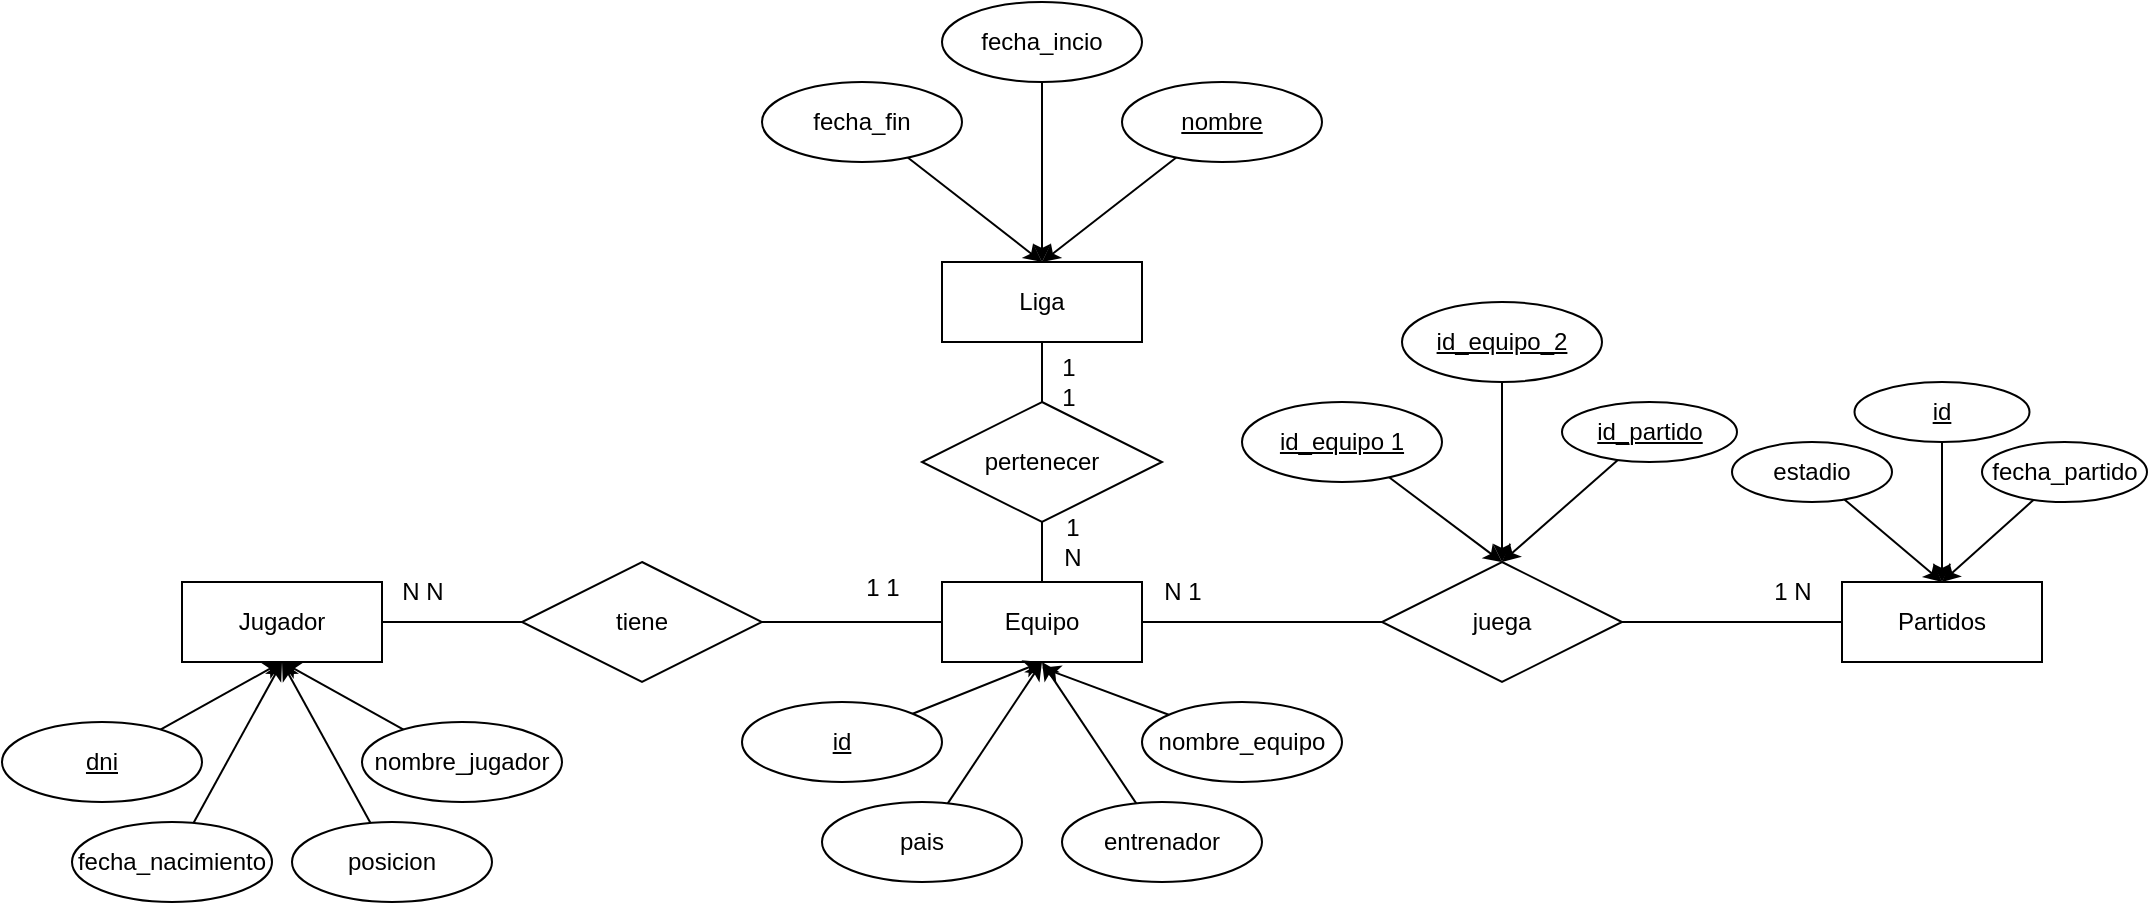 <mxfile version="22.0.6" type="github">
  <diagram id="R2lEEEUBdFMjLlhIrx00" name="Page-1">
    <mxGraphModel dx="4435" dy="1890" grid="1" gridSize="10" guides="1" tooltips="1" connect="1" arrows="1" fold="1" page="1" pageScale="1" pageWidth="850" pageHeight="1100" math="0" shadow="0" extFonts="Permanent Marker^https://fonts.googleapis.com/css?family=Permanent+Marker">
      <root>
        <mxCell id="0" />
        <mxCell id="1" parent="0" />
        <mxCell id="Ct2ePcS37wQ0Kw3iwUdi-1" value="Liga" style="whiteSpace=wrap;html=1;align=center;" vertex="1" parent="1">
          <mxGeometry x="-100" y="360" width="100" height="40" as="geometry" />
        </mxCell>
        <mxCell id="Ct2ePcS37wQ0Kw3iwUdi-2" style="rounded=0;orthogonalLoop=1;jettySize=auto;html=1;entryX=0.5;entryY=0;entryDx=0;entryDy=0;" edge="1" parent="1" source="Ct2ePcS37wQ0Kw3iwUdi-3" target="Ct2ePcS37wQ0Kw3iwUdi-1">
          <mxGeometry relative="1" as="geometry" />
        </mxCell>
        <mxCell id="Ct2ePcS37wQ0Kw3iwUdi-3" value="nombre" style="ellipse;whiteSpace=wrap;html=1;align=center;fontStyle=4" vertex="1" parent="1">
          <mxGeometry x="-10" y="270" width="100" height="40" as="geometry" />
        </mxCell>
        <mxCell id="Ct2ePcS37wQ0Kw3iwUdi-4" style="edgeStyle=orthogonalEdgeStyle;rounded=0;orthogonalLoop=1;jettySize=auto;html=1;entryX=0.5;entryY=0;entryDx=0;entryDy=0;" edge="1" parent="1" source="Ct2ePcS37wQ0Kw3iwUdi-5" target="Ct2ePcS37wQ0Kw3iwUdi-1">
          <mxGeometry relative="1" as="geometry" />
        </mxCell>
        <mxCell id="Ct2ePcS37wQ0Kw3iwUdi-5" value="fecha_incio" style="ellipse;whiteSpace=wrap;html=1;align=center;" vertex="1" parent="1">
          <mxGeometry x="-100" y="230" width="100" height="40" as="geometry" />
        </mxCell>
        <mxCell id="Ct2ePcS37wQ0Kw3iwUdi-6" style="rounded=0;orthogonalLoop=1;jettySize=auto;html=1;entryX=0.5;entryY=0;entryDx=0;entryDy=0;" edge="1" parent="1" source="Ct2ePcS37wQ0Kw3iwUdi-7" target="Ct2ePcS37wQ0Kw3iwUdi-1">
          <mxGeometry relative="1" as="geometry" />
        </mxCell>
        <mxCell id="Ct2ePcS37wQ0Kw3iwUdi-7" value="fecha_fin" style="ellipse;whiteSpace=wrap;html=1;align=center;" vertex="1" parent="1">
          <mxGeometry x="-190" y="270" width="100" height="40" as="geometry" />
        </mxCell>
        <mxCell id="Ct2ePcS37wQ0Kw3iwUdi-9" value="Equipo" style="whiteSpace=wrap;html=1;align=center;" vertex="1" parent="1">
          <mxGeometry x="-100" y="520" width="100" height="40" as="geometry" />
        </mxCell>
        <mxCell id="Ct2ePcS37wQ0Kw3iwUdi-10" style="rounded=0;orthogonalLoop=1;jettySize=auto;html=1;entryX=0.5;entryY=1;entryDx=0;entryDy=0;" edge="1" parent="1" source="Ct2ePcS37wQ0Kw3iwUdi-11" target="Ct2ePcS37wQ0Kw3iwUdi-9">
          <mxGeometry relative="1" as="geometry" />
        </mxCell>
        <mxCell id="Ct2ePcS37wQ0Kw3iwUdi-11" value="id" style="ellipse;whiteSpace=wrap;html=1;align=center;fontStyle=4" vertex="1" parent="1">
          <mxGeometry x="-200" y="580" width="100" height="40" as="geometry" />
        </mxCell>
        <mxCell id="Ct2ePcS37wQ0Kw3iwUdi-12" value="nombre_equipo" style="ellipse;whiteSpace=wrap;html=1;align=center;" vertex="1" parent="1">
          <mxGeometry y="580" width="100" height="40" as="geometry" />
        </mxCell>
        <mxCell id="Ct2ePcS37wQ0Kw3iwUdi-13" style="rounded=0;orthogonalLoop=1;jettySize=auto;html=1;entryX=0.5;entryY=1;entryDx=0;entryDy=0;" edge="1" parent="1" source="Ct2ePcS37wQ0Kw3iwUdi-14" target="Ct2ePcS37wQ0Kw3iwUdi-9">
          <mxGeometry relative="1" as="geometry" />
        </mxCell>
        <mxCell id="Ct2ePcS37wQ0Kw3iwUdi-14" value="pais" style="ellipse;whiteSpace=wrap;html=1;align=center;" vertex="1" parent="1">
          <mxGeometry x="-160" y="630" width="100" height="40" as="geometry" />
        </mxCell>
        <mxCell id="Ct2ePcS37wQ0Kw3iwUdi-15" style="rounded=0;orthogonalLoop=1;jettySize=auto;html=1;entryX=0.5;entryY=1;entryDx=0;entryDy=0;" edge="1" parent="1" source="Ct2ePcS37wQ0Kw3iwUdi-16" target="Ct2ePcS37wQ0Kw3iwUdi-9">
          <mxGeometry relative="1" as="geometry" />
        </mxCell>
        <mxCell id="Ct2ePcS37wQ0Kw3iwUdi-16" value="entrenador" style="ellipse;whiteSpace=wrap;html=1;align=center;" vertex="1" parent="1">
          <mxGeometry x="-40" y="630" width="100" height="40" as="geometry" />
        </mxCell>
        <mxCell id="Ct2ePcS37wQ0Kw3iwUdi-18" style="rounded=0;orthogonalLoop=1;jettySize=auto;html=1;entryX=0.501;entryY=1.071;entryDx=0;entryDy=0;entryPerimeter=0;" edge="1" parent="1" source="Ct2ePcS37wQ0Kw3iwUdi-12" target="Ct2ePcS37wQ0Kw3iwUdi-9">
          <mxGeometry relative="1" as="geometry" />
        </mxCell>
        <mxCell id="Ct2ePcS37wQ0Kw3iwUdi-19" value="Partidos" style="whiteSpace=wrap;html=1;align=center;" vertex="1" parent="1">
          <mxGeometry x="350" y="520" width="100" height="40" as="geometry" />
        </mxCell>
        <mxCell id="Ct2ePcS37wQ0Kw3iwUdi-20" style="rounded=0;orthogonalLoop=1;jettySize=auto;html=1;entryX=0.5;entryY=0;entryDx=0;entryDy=0;" edge="1" parent="1" source="Ct2ePcS37wQ0Kw3iwUdi-21" target="Ct2ePcS37wQ0Kw3iwUdi-19">
          <mxGeometry relative="1" as="geometry" />
        </mxCell>
        <mxCell id="Ct2ePcS37wQ0Kw3iwUdi-21" value="id" style="ellipse;whiteSpace=wrap;html=1;align=center;fontStyle=4" vertex="1" parent="1">
          <mxGeometry x="356.25" y="420" width="87.5" height="30" as="geometry" />
        </mxCell>
        <mxCell id="Ct2ePcS37wQ0Kw3iwUdi-22" value="fecha_partido" style="ellipse;whiteSpace=wrap;html=1;align=center;" vertex="1" parent="1">
          <mxGeometry x="420" y="450" width="82.5" height="30" as="geometry" />
        </mxCell>
        <mxCell id="Ct2ePcS37wQ0Kw3iwUdi-23" style="rounded=0;orthogonalLoop=1;jettySize=auto;html=1;entryX=0.5;entryY=0;entryDx=0;entryDy=0;" edge="1" parent="1" source="Ct2ePcS37wQ0Kw3iwUdi-24" target="Ct2ePcS37wQ0Kw3iwUdi-19">
          <mxGeometry relative="1" as="geometry" />
        </mxCell>
        <mxCell id="Ct2ePcS37wQ0Kw3iwUdi-24" value="estadio" style="ellipse;whiteSpace=wrap;html=1;align=center;" vertex="1" parent="1">
          <mxGeometry x="295" y="450" width="80" height="30" as="geometry" />
        </mxCell>
        <mxCell id="Ct2ePcS37wQ0Kw3iwUdi-37" style="edgeStyle=orthogonalEdgeStyle;rounded=0;orthogonalLoop=1;jettySize=auto;html=1;entryX=1;entryY=0.5;entryDx=0;entryDy=0;endArrow=none;endFill=0;" edge="1" parent="1" source="Ct2ePcS37wQ0Kw3iwUdi-30" target="Ct2ePcS37wQ0Kw3iwUdi-9">
          <mxGeometry relative="1" as="geometry" />
        </mxCell>
        <mxCell id="Ct2ePcS37wQ0Kw3iwUdi-38" style="edgeStyle=orthogonalEdgeStyle;rounded=0;orthogonalLoop=1;jettySize=auto;html=1;entryX=0;entryY=0.5;entryDx=0;entryDy=0;endArrow=none;endFill=0;" edge="1" parent="1" source="Ct2ePcS37wQ0Kw3iwUdi-30" target="Ct2ePcS37wQ0Kw3iwUdi-19">
          <mxGeometry relative="1" as="geometry" />
        </mxCell>
        <mxCell id="Ct2ePcS37wQ0Kw3iwUdi-30" value="juega" style="shape=rhombus;perimeter=rhombusPerimeter;whiteSpace=wrap;html=1;align=center;" vertex="1" parent="1">
          <mxGeometry x="120" y="510" width="120" height="60" as="geometry" />
        </mxCell>
        <mxCell id="Ct2ePcS37wQ0Kw3iwUdi-36" style="rounded=0;orthogonalLoop=1;jettySize=auto;html=1;entryX=0.5;entryY=0;entryDx=0;entryDy=0;" edge="1" parent="1" source="Ct2ePcS37wQ0Kw3iwUdi-22" target="Ct2ePcS37wQ0Kw3iwUdi-19">
          <mxGeometry relative="1" as="geometry" />
        </mxCell>
        <mxCell id="Ct2ePcS37wQ0Kw3iwUdi-39" value="1 N" style="text;html=1;align=center;verticalAlign=middle;resizable=0;points=[];autosize=1;strokeColor=none;fillColor=none;" vertex="1" parent="1">
          <mxGeometry x="305" y="510" width="40" height="30" as="geometry" />
        </mxCell>
        <mxCell id="Ct2ePcS37wQ0Kw3iwUdi-40" value="N 1" style="text;html=1;align=center;verticalAlign=middle;resizable=0;points=[];autosize=1;strokeColor=none;fillColor=none;" vertex="1" parent="1">
          <mxGeometry y="510" width="40" height="30" as="geometry" />
        </mxCell>
        <mxCell id="Ct2ePcS37wQ0Kw3iwUdi-42" style="edgeStyle=orthogonalEdgeStyle;rounded=0;orthogonalLoop=1;jettySize=auto;html=1;entryX=0.5;entryY=1;entryDx=0;entryDy=0;endArrow=none;endFill=0;" edge="1" parent="1" source="Ct2ePcS37wQ0Kw3iwUdi-41" target="Ct2ePcS37wQ0Kw3iwUdi-1">
          <mxGeometry relative="1" as="geometry" />
        </mxCell>
        <mxCell id="Ct2ePcS37wQ0Kw3iwUdi-43" style="edgeStyle=orthogonalEdgeStyle;rounded=0;orthogonalLoop=1;jettySize=auto;html=1;entryX=0.5;entryY=0;entryDx=0;entryDy=0;endArrow=none;endFill=0;" edge="1" parent="1" source="Ct2ePcS37wQ0Kw3iwUdi-41" target="Ct2ePcS37wQ0Kw3iwUdi-9">
          <mxGeometry relative="1" as="geometry" />
        </mxCell>
        <mxCell id="Ct2ePcS37wQ0Kw3iwUdi-41" value="pertenecer" style="shape=rhombus;perimeter=rhombusPerimeter;whiteSpace=wrap;html=1;align=center;" vertex="1" parent="1">
          <mxGeometry x="-110" y="430" width="120" height="60" as="geometry" />
        </mxCell>
        <mxCell id="Ct2ePcS37wQ0Kw3iwUdi-46" style="rounded=0;orthogonalLoop=1;jettySize=auto;html=1;entryX=0.5;entryY=0;entryDx=0;entryDy=0;" edge="1" parent="1" source="Ct2ePcS37wQ0Kw3iwUdi-45" target="Ct2ePcS37wQ0Kw3iwUdi-30">
          <mxGeometry relative="1" as="geometry" />
        </mxCell>
        <mxCell id="Ct2ePcS37wQ0Kw3iwUdi-45" value="id_equipo_2" style="ellipse;whiteSpace=wrap;html=1;align=center;fontStyle=4" vertex="1" parent="1">
          <mxGeometry x="130" y="380" width="100" height="40" as="geometry" />
        </mxCell>
        <mxCell id="Ct2ePcS37wQ0Kw3iwUdi-48" style="rounded=0;orthogonalLoop=1;jettySize=auto;html=1;entryX=0.5;entryY=0;entryDx=0;entryDy=0;" edge="1" parent="1" source="Ct2ePcS37wQ0Kw3iwUdi-47" target="Ct2ePcS37wQ0Kw3iwUdi-30">
          <mxGeometry relative="1" as="geometry" />
        </mxCell>
        <mxCell id="Ct2ePcS37wQ0Kw3iwUdi-47" value="id_equipo 1" style="ellipse;whiteSpace=wrap;html=1;align=center;fontStyle=4" vertex="1" parent="1">
          <mxGeometry x="50" y="430" width="100" height="40" as="geometry" />
        </mxCell>
        <mxCell id="Ct2ePcS37wQ0Kw3iwUdi-51" style="rounded=0;orthogonalLoop=1;jettySize=auto;html=1;entryX=0.5;entryY=0;entryDx=0;entryDy=0;" edge="1" parent="1" source="Ct2ePcS37wQ0Kw3iwUdi-50" target="Ct2ePcS37wQ0Kw3iwUdi-30">
          <mxGeometry relative="1" as="geometry" />
        </mxCell>
        <mxCell id="Ct2ePcS37wQ0Kw3iwUdi-50" value="id_partido" style="ellipse;whiteSpace=wrap;html=1;align=center;fontStyle=4" vertex="1" parent="1">
          <mxGeometry x="210" y="430" width="87.5" height="30" as="geometry" />
        </mxCell>
        <mxCell id="Ct2ePcS37wQ0Kw3iwUdi-53" value="Jugador" style="whiteSpace=wrap;html=1;align=center;" vertex="1" parent="1">
          <mxGeometry x="-480" y="520" width="100" height="40" as="geometry" />
        </mxCell>
        <mxCell id="Ct2ePcS37wQ0Kw3iwUdi-54" style="rounded=0;orthogonalLoop=1;jettySize=auto;html=1;entryX=0.5;entryY=1;entryDx=0;entryDy=0;" edge="1" parent="1" source="Ct2ePcS37wQ0Kw3iwUdi-55" target="Ct2ePcS37wQ0Kw3iwUdi-53">
          <mxGeometry relative="1" as="geometry" />
        </mxCell>
        <mxCell id="Ct2ePcS37wQ0Kw3iwUdi-55" value="dni" style="ellipse;whiteSpace=wrap;html=1;align=center;fontStyle=4" vertex="1" parent="1">
          <mxGeometry x="-570" y="590" width="100" height="40" as="geometry" />
        </mxCell>
        <mxCell id="Ct2ePcS37wQ0Kw3iwUdi-56" style="rounded=0;orthogonalLoop=1;jettySize=auto;html=1;entryX=0.5;entryY=1;entryDx=0;entryDy=0;" edge="1" parent="1" source="Ct2ePcS37wQ0Kw3iwUdi-57" target="Ct2ePcS37wQ0Kw3iwUdi-53">
          <mxGeometry relative="1" as="geometry" />
        </mxCell>
        <mxCell id="Ct2ePcS37wQ0Kw3iwUdi-57" value="nombre_jugador" style="ellipse;whiteSpace=wrap;html=1;align=center;" vertex="1" parent="1">
          <mxGeometry x="-390" y="590" width="100" height="40" as="geometry" />
        </mxCell>
        <mxCell id="Ct2ePcS37wQ0Kw3iwUdi-58" style="rounded=0;orthogonalLoop=1;jettySize=auto;html=1;entryX=0.5;entryY=1;entryDx=0;entryDy=0;" edge="1" parent="1" source="Ct2ePcS37wQ0Kw3iwUdi-59" target="Ct2ePcS37wQ0Kw3iwUdi-53">
          <mxGeometry relative="1" as="geometry" />
        </mxCell>
        <mxCell id="Ct2ePcS37wQ0Kw3iwUdi-59" value="fecha_nacimiento" style="ellipse;whiteSpace=wrap;html=1;align=center;" vertex="1" parent="1">
          <mxGeometry x="-535" y="640" width="100" height="40" as="geometry" />
        </mxCell>
        <mxCell id="Ct2ePcS37wQ0Kw3iwUdi-60" style="rounded=0;orthogonalLoop=1;jettySize=auto;html=1;entryX=0.5;entryY=1;entryDx=0;entryDy=0;" edge="1" parent="1" source="Ct2ePcS37wQ0Kw3iwUdi-61" target="Ct2ePcS37wQ0Kw3iwUdi-53">
          <mxGeometry relative="1" as="geometry" />
        </mxCell>
        <mxCell id="Ct2ePcS37wQ0Kw3iwUdi-61" value="posicion" style="ellipse;whiteSpace=wrap;html=1;align=center;" vertex="1" parent="1">
          <mxGeometry x="-425" y="640" width="100" height="40" as="geometry" />
        </mxCell>
        <mxCell id="Ct2ePcS37wQ0Kw3iwUdi-62" style="rounded=0;orthogonalLoop=1;jettySize=auto;html=1;endArrow=none;endFill=0;" edge="1" parent="1" source="Ct2ePcS37wQ0Kw3iwUdi-63" target="Ct2ePcS37wQ0Kw3iwUdi-53">
          <mxGeometry relative="1" as="geometry" />
        </mxCell>
        <mxCell id="Ct2ePcS37wQ0Kw3iwUdi-65" style="edgeStyle=orthogonalEdgeStyle;rounded=0;orthogonalLoop=1;jettySize=auto;html=1;entryX=0;entryY=0.5;entryDx=0;entryDy=0;endArrow=none;endFill=0;" edge="1" parent="1" source="Ct2ePcS37wQ0Kw3iwUdi-63" target="Ct2ePcS37wQ0Kw3iwUdi-9">
          <mxGeometry relative="1" as="geometry" />
        </mxCell>
        <mxCell id="Ct2ePcS37wQ0Kw3iwUdi-63" value="tiene" style="shape=rhombus;perimeter=rhombusPerimeter;whiteSpace=wrap;html=1;align=center;" vertex="1" parent="1">
          <mxGeometry x="-310" y="510" width="120" height="60" as="geometry" />
        </mxCell>
        <mxCell id="Ct2ePcS37wQ0Kw3iwUdi-64" value="N N" style="text;html=1;align=center;verticalAlign=middle;resizable=0;points=[];autosize=1;strokeColor=none;fillColor=none;" vertex="1" parent="1">
          <mxGeometry x="-380" y="510" width="40" height="30" as="geometry" />
        </mxCell>
        <mxCell id="Ct2ePcS37wQ0Kw3iwUdi-66" value="1&lt;br&gt;1" style="text;html=1;align=center;verticalAlign=middle;resizable=0;points=[];autosize=1;strokeColor=none;fillColor=none;" vertex="1" parent="1">
          <mxGeometry x="-52.5" y="400" width="30" height="40" as="geometry" />
        </mxCell>
        <mxCell id="Ct2ePcS37wQ0Kw3iwUdi-67" value="1&lt;br&gt;N" style="text;html=1;align=center;verticalAlign=middle;resizable=0;points=[];autosize=1;strokeColor=none;fillColor=none;" vertex="1" parent="1">
          <mxGeometry x="-50" y="480" width="30" height="40" as="geometry" />
        </mxCell>
        <mxCell id="Ct2ePcS37wQ0Kw3iwUdi-68" value="1 1" style="text;html=1;align=center;verticalAlign=middle;resizable=0;points=[];autosize=1;strokeColor=none;fillColor=none;" vertex="1" parent="1">
          <mxGeometry x="-150" y="508" width="40" height="30" as="geometry" />
        </mxCell>
      </root>
    </mxGraphModel>
  </diagram>
</mxfile>
